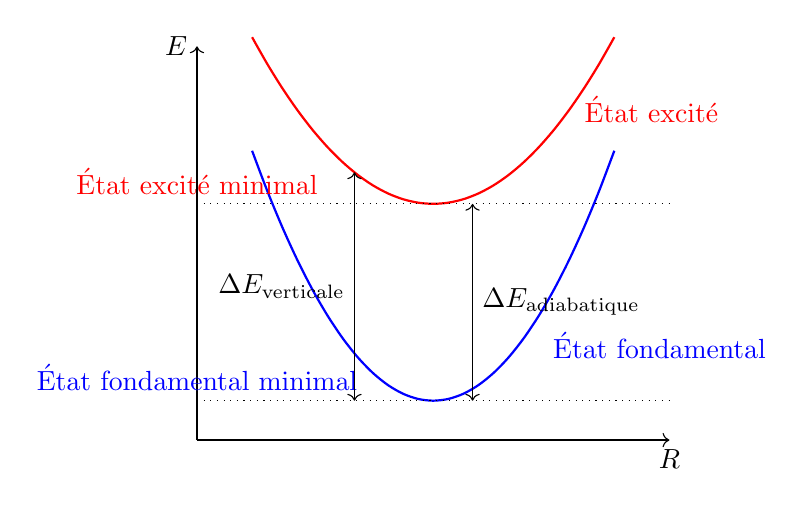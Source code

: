 \begin{tikzpicture}

% Axes
\draw[->] (0,0) -- (6,0) node[below] {$R$};
\draw[->] (0,0) -- (0,5) node[left] {$E$};

% Courbe de l'état fondamental
\draw[thick, domain=0.7:5.3, smooth, blue, variable=\x]
    plot ({\x}, {0.6*(\x-3)^2 + 0.5});

% Courbe de l'état excité
\draw[thick, domain=0.7:5.3, smooth, red, variable=\x]
    plot ({\x}, {0.4*(\x-3)^2 + 3});

% Asymptotes horizontales
\draw[dotted] (0,0.5) -- (6,0.5)
    node[above, blue] at (0,0.5) {État fondamental minimal}; % Asymptote au minimum de l'état fondamental
\draw[dotted] (0,3.) -- (6,3.)
    node[above,red] at (0,3) {État excité minimal}; % Asymptote au minimum de l'état excité

% Transition verticale (Delta E_vertical)
\draw[<->] (3.5,0.5) -- (3.5,3.) node[midway,right] {$\Delta E_\text{adiabatique}$};

% Transition adiabatique (Delta E_adiabatic)
\draw[<->] (2,.5) -- (2,3.4) node[midway,left] {$\Delta E_\text{verticale}$};

% Étiquettes
\node[right, red] at (4.8,4.2) {État excité};
\node[right, blue] at (4.4,1.2) {État fondamental};
\end{tikzpicture}
